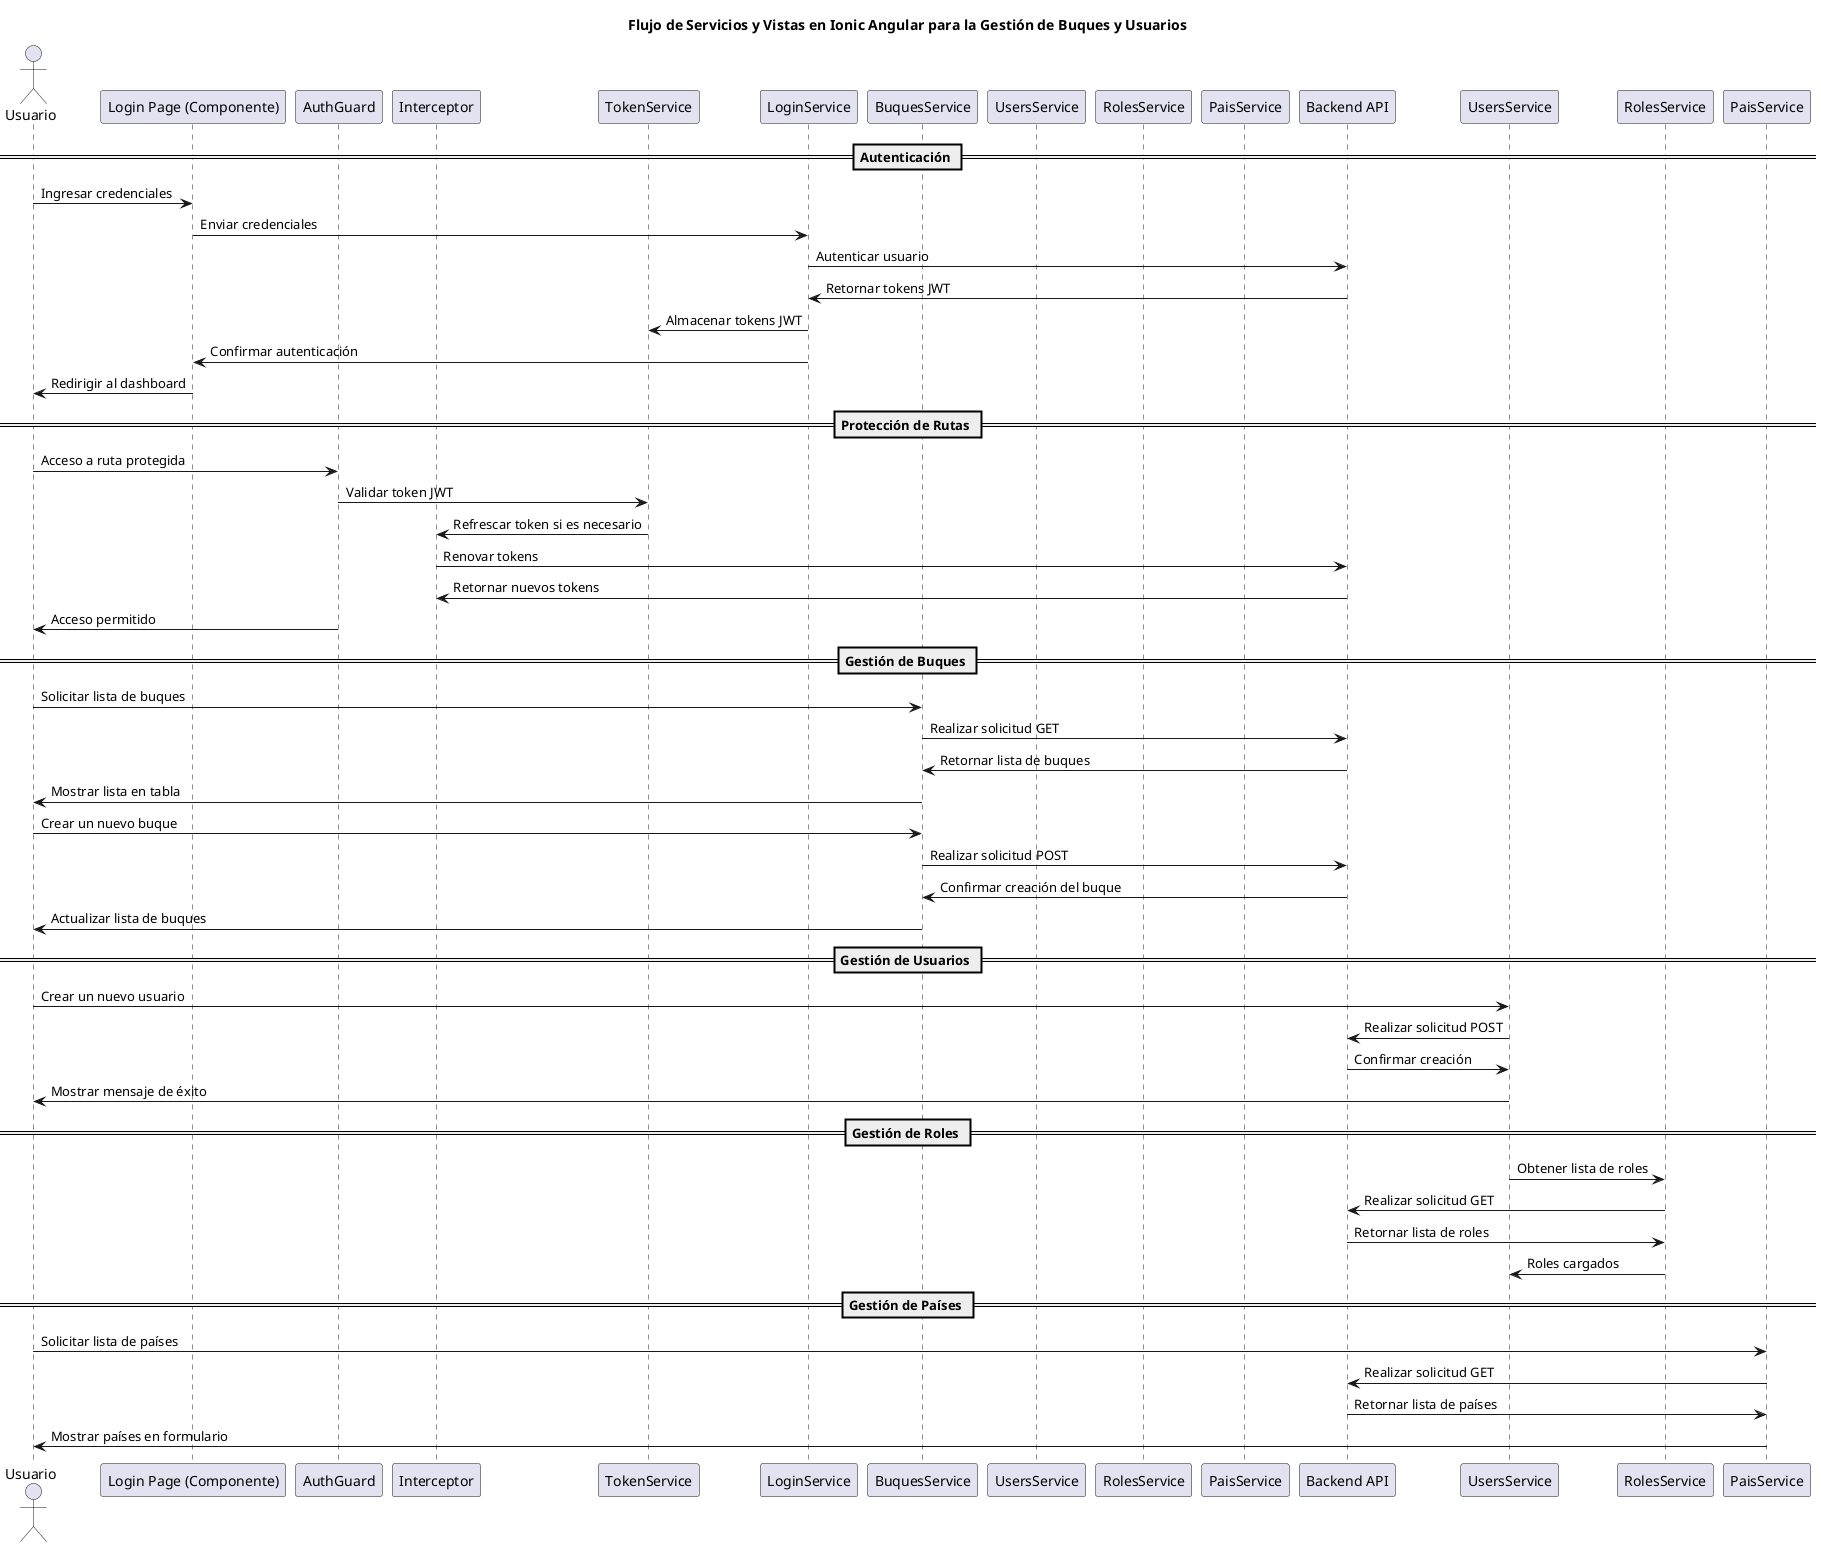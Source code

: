 @startuml Flujo de Servicios y Vistas en Ionic Angular para la Gestión de Buques y Usuarios
title Flujo de Servicios y Vistas en Ionic Angular para la Gestión de Buques y Usuarios

actor Usuario as U
participant "Login Page (Componente)" as LoginPage
participant "AuthGuard" as AuthG
participant "Interceptor" as Interceptor
participant "TokenService" as TokenS
participant "LoginService" as LoginS
participant "BuquesService" as BuquesS
participant "UsersService" as UsersS
participant "RolesService" as RolesS
participant "PaisService" as PaisS
participant "Backend API" as API

== Autenticación ==
U -> LoginPage: Ingresar credenciales
LoginPage -> LoginS: Enviar credenciales
LoginS -> API: Autenticar usuario
API -> LoginS: Retornar tokens JWT
LoginS -> TokenS: Almacenar tokens JWT
LoginS -> LoginPage: Confirmar autenticación
LoginPage -> U: Redirigir al dashboard

== Protección de Rutas ==
U -> AuthG: Acceso a ruta protegida
AuthG -> TokenS: Validar token JWT
TokenS -> Interceptor: Refrescar token si es necesario
Interceptor -> API: Renovar tokens
API -> Interceptor: Retornar nuevos tokens
AuthG -> U: Acceso permitido

== Gestión de Buques ==
U -> BuquesS: Solicitar lista de buques
BuquesS -> API: Realizar solicitud GET
API -> BuquesS: Retornar lista de buques
BuquesS -> U: Mostrar lista en tabla

U -> BuquesS: Crear un nuevo buque
BuquesS -> API: Realizar solicitud POST
API -> BuquesS: Confirmar creación del buque
BuquesS -> U: Actualizar lista de buques

== Gestión de Usuarios ==
U -> UsersService: Crear un nuevo usuario
UsersService -> API: Realizar solicitud POST
API -> UsersService: Confirmar creación
UsersService -> U: Mostrar mensaje de éxito

== Gestión de Roles ==
UsersService -> RolesService: Obtener lista de roles
RolesService -> API: Realizar solicitud GET
API -> RolesService: Retornar lista de roles
RolesService -> UsersService: Roles cargados

== Gestión de Países ==
U -> PaisService: Solicitar lista de países
PaisService -> API: Realizar solicitud GET
API -> PaisService: Retornar lista de países
PaisService -> U: Mostrar países en formulario

@enduml
